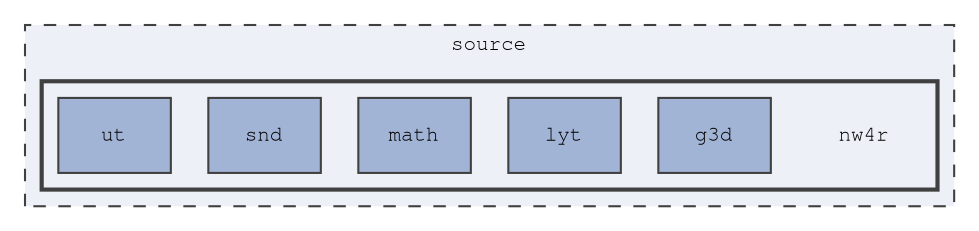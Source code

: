 digraph "source/nw4r"
{
 // LATEX_PDF_SIZE
  edge [fontname="FreeMono",fontsize="10",labelfontname="FreeMono",labelfontsize="10"];
  node [fontname="FreeMono",fontsize="10",shape=record];
  compound=true
  subgraph clusterdir_b2f33c71d4aa5e7af42a1ca61ff5af1b {
    graph [ bgcolor="#edf0f7", pencolor="grey25", style="filled,dashed,", label="source", fontname="FreeMono", fontsize="10", URL="dir_b2f33c71d4aa5e7af42a1ca61ff5af1b.html"]
  subgraph clusterdir_fa539d9f400cd8c961cb0a68e32183e6 {
    graph [ bgcolor="#edf0f7", pencolor="grey25", style="filled,bold,", label="", fontname="FreeMono", fontsize="10", URL="dir_fa539d9f400cd8c961cb0a68e32183e6.html"]
    dir_fa539d9f400cd8c961cb0a68e32183e6 [shape=plaintext, label="nw4r"];
  dir_39d74a45c8b0b6840524158ea8f7466d [shape=box, label="g3d", style="filled,", fillcolor="#a2b4d6", color="grey25", URL="dir_39d74a45c8b0b6840524158ea8f7466d.html"];
  dir_d658bee8b33c3ee3717a1713af056cbe [shape=box, label="lyt", style="filled,", fillcolor="#a2b4d6", color="grey25", URL="dir_d658bee8b33c3ee3717a1713af056cbe.html"];
  dir_31de5051e56bb00f0a3d0a16ea06a12f [shape=box, label="math", style="filled,", fillcolor="#a2b4d6", color="grey25", URL="dir_31de5051e56bb00f0a3d0a16ea06a12f.html"];
  dir_9202b0b0976a2702a96d7c716ac15c69 [shape=box, label="snd", style="filled,", fillcolor="#a2b4d6", color="grey25", URL="dir_9202b0b0976a2702a96d7c716ac15c69.html"];
  dir_0004915ef6eb945b22d7e28ea246d3c1 [shape=box, label="ut", style="filled,", fillcolor="#a2b4d6", color="grey25", URL="dir_0004915ef6eb945b22d7e28ea246d3c1.html"];
  }
  }
}
